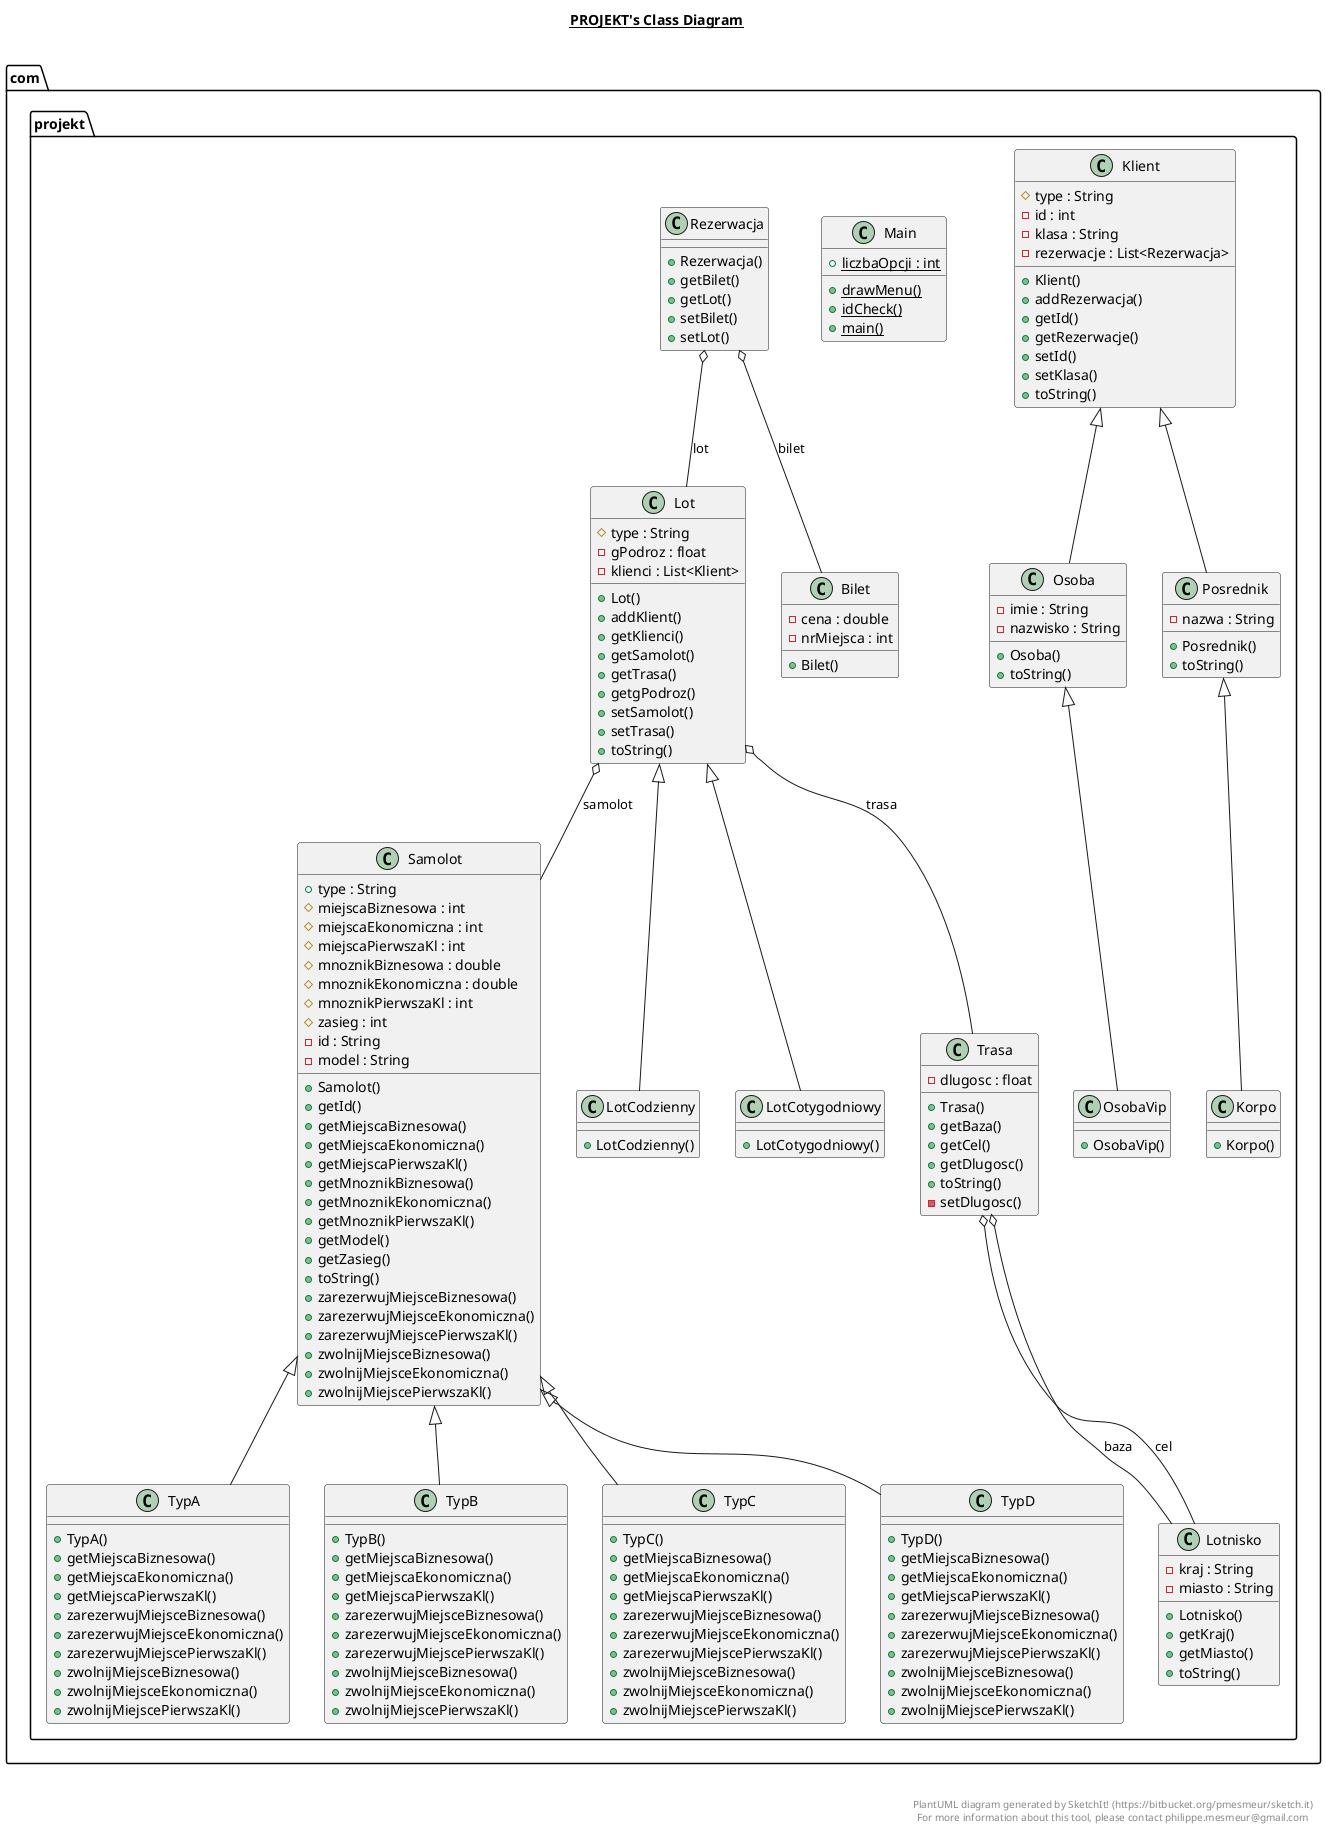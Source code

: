 @startuml

title __PROJEKT's Class Diagram__\n

  namespace com.projekt {
    class com.projekt.Bilet {
        - cena : double
        - nrMiejsca : int
        + Bilet()
    }
  }
  

  namespace com.projekt {
    class com.projekt.Klient {
        # type : String
        - id : int
        - klasa : String
        - rezerwacje : List<Rezerwacja>
        + Klient()
        + addRezerwacja()
        + getId()
        + getRezerwacje()
        + setId()
        + setKlasa()
        + toString()
    }
  }
  

  namespace com.projekt {
    class com.projekt.Korpo {
        + Korpo()
    }
  }
  

  namespace com.projekt {
    class com.projekt.Lot {
        # type : String
        - gPodroz : float
        - klienci : List<Klient>
        + Lot()
        + addKlient()
        + getKlienci()
        + getSamolot()
        + getTrasa()
        + getgPodroz()
        + setSamolot()
        + setTrasa()
        + toString()
    }
  }
  

  namespace com.projekt {
    class com.projekt.LotCodzienny {
        + LotCodzienny()
    }
  }
  

  namespace com.projekt {
    class com.projekt.LotCotygodniowy {
        + LotCotygodniowy()
    }
  }
  

  namespace com.projekt {
    class com.projekt.Lotnisko {
        - kraj : String
        - miasto : String
        + Lotnisko()
        + getKraj()
        + getMiasto()
        + toString()
    }
  }
  

  namespace com.projekt {
    class com.projekt.Main {
        {static} + liczbaOpcji : int
        {static} + drawMenu()
        {static} + idCheck()
        {static} + main()
    }
  }
  

  namespace com.projekt {
    class com.projekt.Osoba {
        - imie : String
        - nazwisko : String
        + Osoba()
        + toString()
    }
  }
  

  namespace com.projekt {
    class com.projekt.OsobaVip {
        + OsobaVip()
    }
  }
  

  namespace com.projekt {
    class com.projekt.Posrednik {
        - nazwa : String
        + Posrednik()
        + toString()
    }
  }
  

  namespace com.projekt {
    class com.projekt.Rezerwacja {
        + Rezerwacja()
        + getBilet()
        + getLot()
        + setBilet()
        + setLot()
    }
  }
  

  namespace com.projekt {
    class com.projekt.Samolot {
        + type : String
        # miejscaBiznesowa : int
        # miejscaEkonomiczna : int
        # miejscaPierwszaKl : int
        # mnoznikBiznesowa : double
        # mnoznikEkonomiczna : double
        # mnoznikPierwszaKl : int
        # zasieg : int
        - id : String
        - model : String
        + Samolot()
        + getId()
        + getMiejscaBiznesowa()
        + getMiejscaEkonomiczna()
        + getMiejscaPierwszaKl()
        + getMnoznikBiznesowa()
        + getMnoznikEkonomiczna()
        + getMnoznikPierwszaKl()
        + getModel()
        + getZasieg()
        + toString()
        + zarezerwujMiejsceBiznesowa()
        + zarezerwujMiejsceEkonomiczna()
        + zarezerwujMiejscePierwszaKl()
        + zwolnijMiejsceBiznesowa()
        + zwolnijMiejsceEkonomiczna()
        + zwolnijMiejscePierwszaKl()
    }
  }
  

  namespace com.projekt {
    class com.projekt.Trasa {
        - dlugosc : float
        + Trasa()
        + getBaza()
        + getCel()
        + getDlugosc()
        + toString()
        - setDlugosc()
    }
  }
  

  namespace com.projekt {
    class com.projekt.TypA {
        + TypA()
        + getMiejscaBiznesowa()
        + getMiejscaEkonomiczna()
        + getMiejscaPierwszaKl()
        + zarezerwujMiejsceBiznesowa()
        + zarezerwujMiejsceEkonomiczna()
        + zarezerwujMiejscePierwszaKl()
        + zwolnijMiejsceBiznesowa()
        + zwolnijMiejsceEkonomiczna()
        + zwolnijMiejscePierwszaKl()
    }
  }
  

  namespace com.projekt {
    class com.projekt.TypB {
        + TypB()
        + getMiejscaBiznesowa()
        + getMiejscaEkonomiczna()
        + getMiejscaPierwszaKl()
        + zarezerwujMiejsceBiznesowa()
        + zarezerwujMiejsceEkonomiczna()
        + zarezerwujMiejscePierwszaKl()
        + zwolnijMiejsceBiznesowa()
        + zwolnijMiejsceEkonomiczna()
        + zwolnijMiejscePierwszaKl()
    }
  }
  

  namespace com.projekt {
    class com.projekt.TypC {
        + TypC()
        + getMiejscaBiznesowa()
        + getMiejscaEkonomiczna()
        + getMiejscaPierwszaKl()
        + zarezerwujMiejsceBiznesowa()
        + zarezerwujMiejsceEkonomiczna()
        + zarezerwujMiejscePierwszaKl()
        + zwolnijMiejsceBiznesowa()
        + zwolnijMiejsceEkonomiczna()
        + zwolnijMiejscePierwszaKl()
    }
  }
  

  namespace com.projekt {
    class com.projekt.TypD {
        + TypD()
        + getMiejscaBiznesowa()
        + getMiejscaEkonomiczna()
        + getMiejscaPierwszaKl()
        + zarezerwujMiejsceBiznesowa()
        + zarezerwujMiejsceEkonomiczna()
        + zarezerwujMiejscePierwszaKl()
        + zwolnijMiejsceBiznesowa()
        + zwolnijMiejsceEkonomiczna()
        + zwolnijMiejscePierwszaKl()
    }
  }
  

  com.projekt.Korpo -up-|> com.projekt.Posrednik
  com.projekt.Lot o-- com.projekt.Samolot : samolot
  com.projekt.Lot o-- com.projekt.Trasa : trasa
  com.projekt.LotCodzienny -up-|> com.projekt.Lot
  com.projekt.LotCotygodniowy -up-|> com.projekt.Lot
  com.projekt.Osoba -up-|> com.projekt.Klient
  com.projekt.OsobaVip -up-|> com.projekt.Osoba
  com.projekt.Posrednik -up-|> com.projekt.Klient
  com.projekt.Rezerwacja o-- com.projekt.Bilet : bilet
  com.projekt.Rezerwacja o-- com.projekt.Lot : lot
  com.projekt.Trasa o-- com.projekt.Lotnisko : baza
  com.projekt.Trasa o-- com.projekt.Lotnisko : cel
  com.projekt.TypA -up-|> com.projekt.Samolot
  com.projekt.TypB -up-|> com.projekt.Samolot
  com.projekt.TypC -up-|> com.projekt.Samolot
  com.projekt.TypD -up-|> com.projekt.Samolot


right footer


PlantUML diagram generated by SketchIt! (https://bitbucket.org/pmesmeur/sketch.it)
For more information about this tool, please contact philippe.mesmeur@gmail.com
endfooter

@enduml
